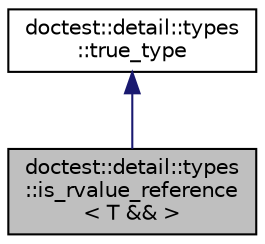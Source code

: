 digraph "doctest::detail::types::is_rvalue_reference&lt; T &amp;&amp; &gt;"
{
 // LATEX_PDF_SIZE
  edge [fontname="Helvetica",fontsize="10",labelfontname="Helvetica",labelfontsize="10"];
  node [fontname="Helvetica",fontsize="10",shape=record];
  Node1 [label="doctest::detail::types\l::is_rvalue_reference\l\< T && \>",height=0.2,width=0.4,color="black", fillcolor="grey75", style="filled", fontcolor="black",tooltip=" "];
  Node2 -> Node1 [dir="back",color="midnightblue",fontsize="10",style="solid",fontname="Helvetica"];
  Node2 [label="doctest::detail::types\l::true_type",height=0.2,width=0.4,color="black", fillcolor="white", style="filled",URL="$d8/de8/structdoctest_1_1detail_1_1types_1_1true__type.html",tooltip=" "];
}
